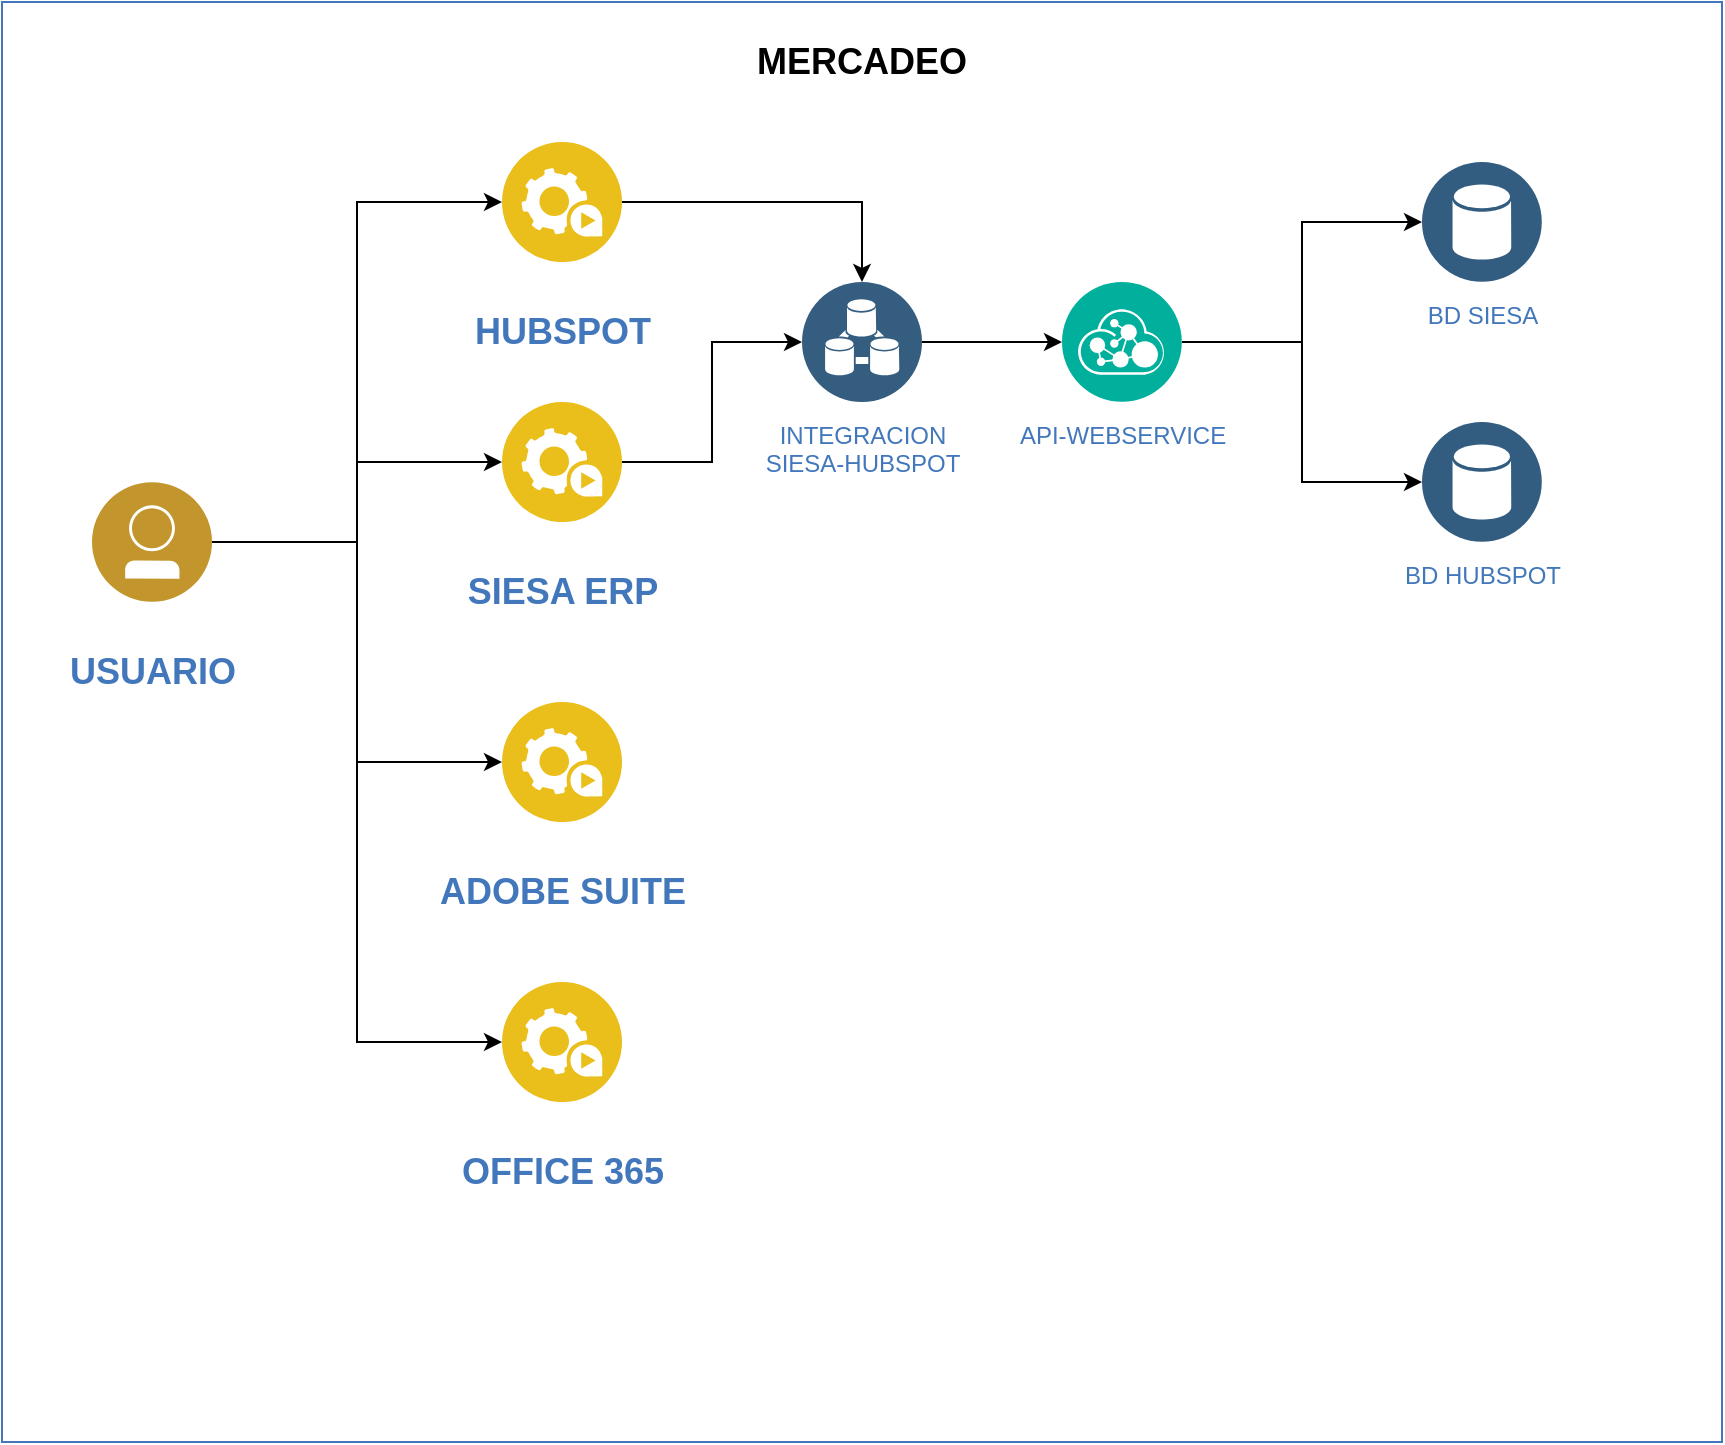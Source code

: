 <mxfile version="21.6.2" type="github">
  <diagram id="2f404044-711c-603c-8f00-f6bb4c023d3c" name="Page-1">
    <mxGraphModel dx="1434" dy="750" grid="1" gridSize="10" guides="1" tooltips="1" connect="1" arrows="1" fold="1" page="1" pageScale="1" pageWidth="1169" pageHeight="827" background="none" math="0" shadow="0">
      <root>
        <mxCell id="0" />
        <mxCell id="1" parent="0" />
        <mxCell id="C3SjWa8mjKMF5vA95o0v-85" value="&lt;h2&gt;MERCADEO&lt;/h2&gt;" style="fontStyle=0;verticalAlign=top;align=center;spacingTop=-2;fillColor=none;rounded=0;whiteSpace=wrap;html=1;strokeColor=#4376BB;strokeWidth=1;dashed=0;container=1;collapsible=0;expand=0;recursiveResize=0;" vertex="1" parent="1">
          <mxGeometry x="220" y="110" width="860" height="720" as="geometry" />
        </mxCell>
        <mxCell id="C3SjWa8mjKMF5vA95o0v-62" value="BD SIESA" style="aspect=fixed;perimeter=ellipsePerimeter;html=1;align=center;shadow=0;dashed=0;image;image=img/lib/ibm/data/data_services.svg;strokeColor=#FF0000;fillColor=#FFFF66;gradientColor=none;fontColor=#4277BB;labelBackgroundColor=#ffffff;spacingTop=3;" vertex="1" parent="C3SjWa8mjKMF5vA95o0v-85">
          <mxGeometry x="710" y="80" width="60" height="60" as="geometry" />
        </mxCell>
        <mxCell id="C3SjWa8mjKMF5vA95o0v-63" value="INTEGRACION&lt;br&gt;SIESA-HUBSPOT" style="aspect=fixed;perimeter=ellipsePerimeter;html=1;align=center;shadow=0;dashed=0;image;image=img/lib/ibm/data/device_registry.svg;strokeColor=#FF0000;fillColor=#FFFF66;gradientColor=none;fontColor=#4277BB;labelBackgroundColor=#ffffff;spacingTop=3;" vertex="1" parent="C3SjWa8mjKMF5vA95o0v-85">
          <mxGeometry x="400" y="140" width="60" height="60" as="geometry" />
        </mxCell>
        <mxCell id="C3SjWa8mjKMF5vA95o0v-78" style="edgeStyle=orthogonalEdgeStyle;rounded=0;orthogonalLoop=1;jettySize=auto;html=1;" edge="1" parent="C3SjWa8mjKMF5vA95o0v-85" source="C3SjWa8mjKMF5vA95o0v-66" target="C3SjWa8mjKMF5vA95o0v-62">
          <mxGeometry relative="1" as="geometry" />
        </mxCell>
        <mxCell id="C3SjWa8mjKMF5vA95o0v-66" value="API-WEBSERVICE" style="aspect=fixed;perimeter=ellipsePerimeter;html=1;align=center;shadow=0;dashed=0;image;image=img/lib/ibm/management/api_management.svg;strokeColor=#FF0000;fillColor=#FFFF66;gradientColor=none;fontColor=#4277BB;labelBackgroundColor=#ffffff;spacingTop=3;" vertex="1" parent="C3SjWa8mjKMF5vA95o0v-85">
          <mxGeometry x="530" y="140" width="60" height="60" as="geometry" />
        </mxCell>
        <mxCell id="C3SjWa8mjKMF5vA95o0v-77" style="edgeStyle=orthogonalEdgeStyle;rounded=0;orthogonalLoop=1;jettySize=auto;html=1;" edge="1" parent="C3SjWa8mjKMF5vA95o0v-85" source="C3SjWa8mjKMF5vA95o0v-63" target="C3SjWa8mjKMF5vA95o0v-66">
          <mxGeometry relative="1" as="geometry" />
        </mxCell>
        <mxCell id="C3SjWa8mjKMF5vA95o0v-71" style="edgeStyle=orthogonalEdgeStyle;rounded=0;orthogonalLoop=1;jettySize=auto;html=1;" edge="1" parent="C3SjWa8mjKMF5vA95o0v-85" source="C3SjWa8mjKMF5vA95o0v-67" target="C3SjWa8mjKMF5vA95o0v-63">
          <mxGeometry relative="1" as="geometry" />
        </mxCell>
        <mxCell id="C3SjWa8mjKMF5vA95o0v-67" value="&lt;h2&gt;HUBSPOT&lt;/h2&gt;" style="image;aspect=fixed;perimeter=ellipsePerimeter;html=1;align=center;shadow=0;dashed=0;fontColor=#4277BB;labelBackgroundColor=default;fontSize=12;spacingTop=3;image=img/lib/ibm/applications/automation_tools.svg;" vertex="1" parent="C3SjWa8mjKMF5vA95o0v-85">
          <mxGeometry x="250" y="70" width="60" height="60" as="geometry" />
        </mxCell>
        <mxCell id="C3SjWa8mjKMF5vA95o0v-74" style="edgeStyle=orthogonalEdgeStyle;rounded=0;orthogonalLoop=1;jettySize=auto;html=1;entryX=0;entryY=0.5;entryDx=0;entryDy=0;" edge="1" parent="C3SjWa8mjKMF5vA95o0v-85" source="C3SjWa8mjKMF5vA95o0v-70" target="C3SjWa8mjKMF5vA95o0v-63">
          <mxGeometry relative="1" as="geometry" />
        </mxCell>
        <mxCell id="C3SjWa8mjKMF5vA95o0v-70" value="&lt;h2&gt;SIESA ERP&lt;/h2&gt;" style="image;aspect=fixed;perimeter=ellipsePerimeter;html=1;align=center;shadow=0;dashed=0;fontColor=#4277BB;labelBackgroundColor=default;fontSize=12;spacingTop=3;image=img/lib/ibm/applications/automation_tools.svg;" vertex="1" parent="C3SjWa8mjKMF5vA95o0v-85">
          <mxGeometry x="250" y="200" width="60" height="60" as="geometry" />
        </mxCell>
        <mxCell id="C3SjWa8mjKMF5vA95o0v-81" style="edgeStyle=orthogonalEdgeStyle;rounded=0;orthogonalLoop=1;jettySize=auto;html=1;entryX=0;entryY=0.5;entryDx=0;entryDy=0;" edge="1" parent="C3SjWa8mjKMF5vA95o0v-85" source="C3SjWa8mjKMF5vA95o0v-73" target="C3SjWa8mjKMF5vA95o0v-67">
          <mxGeometry relative="1" as="geometry" />
        </mxCell>
        <mxCell id="C3SjWa8mjKMF5vA95o0v-82" style="edgeStyle=orthogonalEdgeStyle;rounded=0;orthogonalLoop=1;jettySize=auto;html=1;entryX=0;entryY=0.5;entryDx=0;entryDy=0;" edge="1" parent="C3SjWa8mjKMF5vA95o0v-85" source="C3SjWa8mjKMF5vA95o0v-73" target="C3SjWa8mjKMF5vA95o0v-70">
          <mxGeometry relative="1" as="geometry" />
        </mxCell>
        <mxCell id="C3SjWa8mjKMF5vA95o0v-73" value="&lt;h2&gt;USUARIO&lt;/h2&gt;" style="image;aspect=fixed;perimeter=ellipsePerimeter;html=1;align=center;shadow=0;dashed=0;fontColor=#4277BB;labelBackgroundColor=default;fontSize=12;spacingTop=3;image=img/lib/ibm/users/user.svg;" vertex="1" parent="C3SjWa8mjKMF5vA95o0v-85">
          <mxGeometry x="45" y="240" width="60" height="60" as="geometry" />
        </mxCell>
        <mxCell id="C3SjWa8mjKMF5vA95o0v-75" value="&lt;h2&gt;ADOBE SUITE&lt;/h2&gt;" style="image;aspect=fixed;perimeter=ellipsePerimeter;html=1;align=center;shadow=0;dashed=0;fontColor=#4277BB;labelBackgroundColor=default;fontSize=12;spacingTop=3;image=img/lib/ibm/applications/automation_tools.svg;" vertex="1" parent="C3SjWa8mjKMF5vA95o0v-85">
          <mxGeometry x="250" y="350" width="60" height="60" as="geometry" />
        </mxCell>
        <mxCell id="C3SjWa8mjKMF5vA95o0v-83" style="edgeStyle=orthogonalEdgeStyle;rounded=0;orthogonalLoop=1;jettySize=auto;html=1;entryX=0;entryY=0.5;entryDx=0;entryDy=0;" edge="1" parent="C3SjWa8mjKMF5vA95o0v-85" source="C3SjWa8mjKMF5vA95o0v-73" target="C3SjWa8mjKMF5vA95o0v-75">
          <mxGeometry relative="1" as="geometry" />
        </mxCell>
        <mxCell id="C3SjWa8mjKMF5vA95o0v-76" value="BD HUBSPOT" style="aspect=fixed;perimeter=ellipsePerimeter;html=1;align=center;shadow=0;dashed=0;image;image=img/lib/ibm/data/data_services.svg;strokeColor=#FF0000;fillColor=#FFFF66;gradientColor=none;fontColor=#4277BB;labelBackgroundColor=#ffffff;spacingTop=3;" vertex="1" parent="C3SjWa8mjKMF5vA95o0v-85">
          <mxGeometry x="710" y="210" width="60" height="60" as="geometry" />
        </mxCell>
        <mxCell id="C3SjWa8mjKMF5vA95o0v-79" style="edgeStyle=orthogonalEdgeStyle;rounded=0;orthogonalLoop=1;jettySize=auto;html=1;entryX=0;entryY=0.5;entryDx=0;entryDy=0;" edge="1" parent="C3SjWa8mjKMF5vA95o0v-85" source="C3SjWa8mjKMF5vA95o0v-66" target="C3SjWa8mjKMF5vA95o0v-76">
          <mxGeometry relative="1" as="geometry" />
        </mxCell>
        <mxCell id="C3SjWa8mjKMF5vA95o0v-80" value="&lt;h2&gt;OFFICE 365&lt;/h2&gt;" style="image;aspect=fixed;perimeter=ellipsePerimeter;html=1;align=center;shadow=0;dashed=0;fontColor=#4277BB;labelBackgroundColor=default;fontSize=12;spacingTop=3;image=img/lib/ibm/applications/automation_tools.svg;" vertex="1" parent="C3SjWa8mjKMF5vA95o0v-85">
          <mxGeometry x="250" y="490" width="60" height="60" as="geometry" />
        </mxCell>
        <mxCell id="C3SjWa8mjKMF5vA95o0v-84" style="edgeStyle=orthogonalEdgeStyle;rounded=0;orthogonalLoop=1;jettySize=auto;html=1;entryX=0;entryY=0.5;entryDx=0;entryDy=0;" edge="1" parent="C3SjWa8mjKMF5vA95o0v-85" source="C3SjWa8mjKMF5vA95o0v-73" target="C3SjWa8mjKMF5vA95o0v-80">
          <mxGeometry relative="1" as="geometry" />
        </mxCell>
      </root>
    </mxGraphModel>
  </diagram>
</mxfile>
